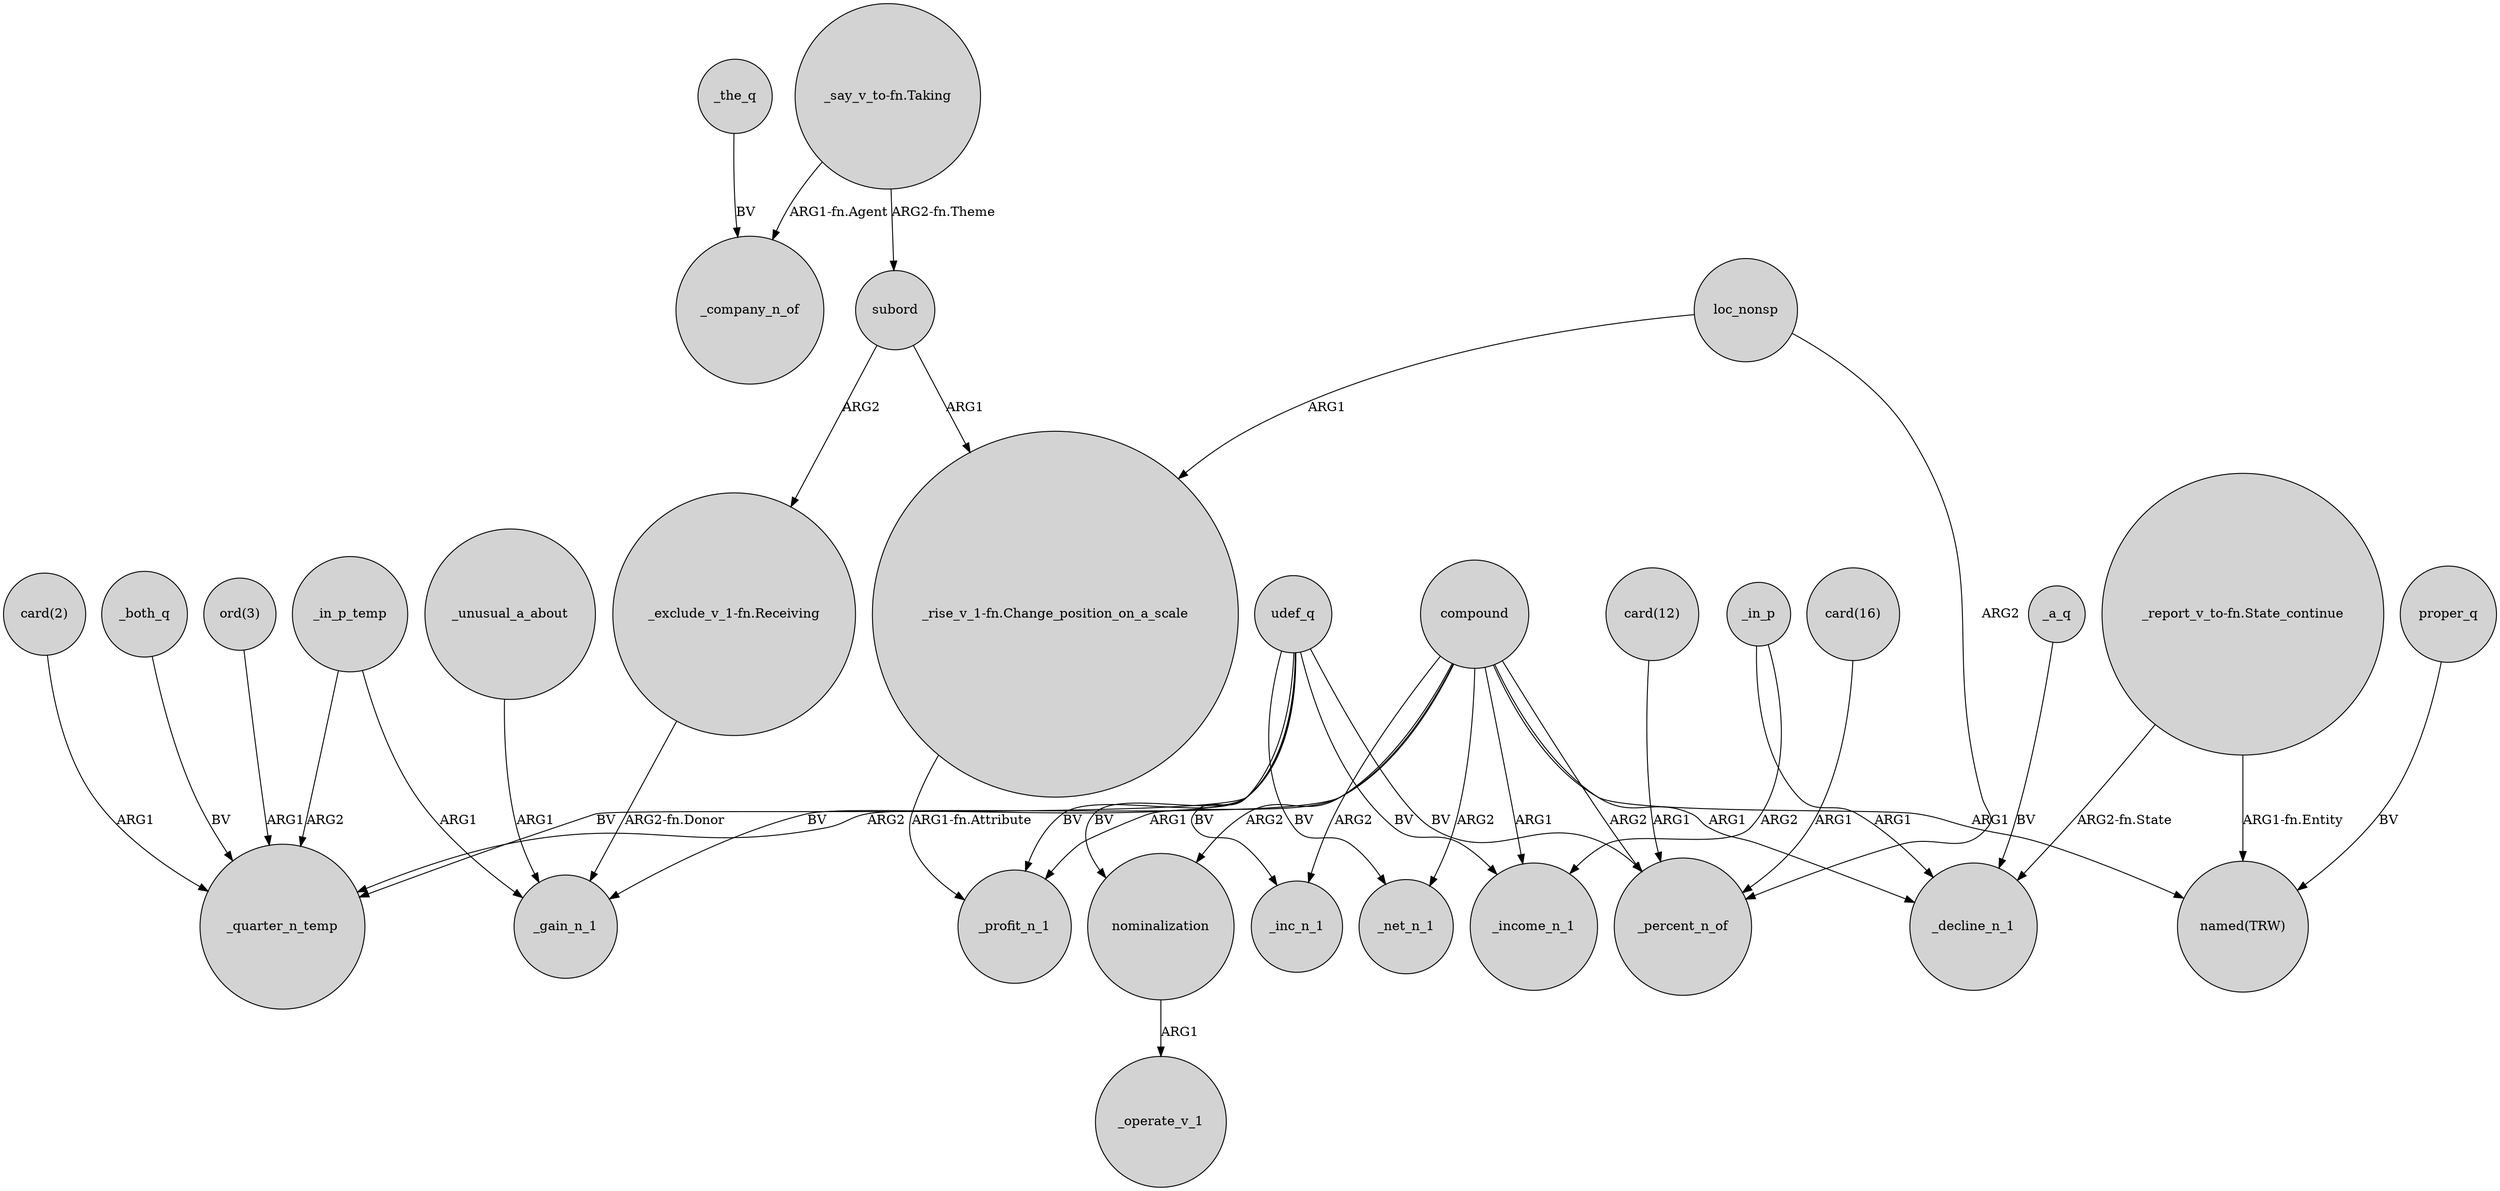 digraph {
	node [shape=circle style=filled]
	"_rise_v_1-fn.Change_position_on_a_scale" -> _profit_n_1 [label="ARG1-fn.Attribute"]
	_in_p_temp -> _quarter_n_temp [label=ARG2]
	proper_q -> "named(TRW)" [label=BV]
	compound -> _net_n_1 [label=ARG2]
	"ord(3)" -> _quarter_n_temp [label=ARG1]
	"_report_v_to-fn.State_continue" -> _decline_n_1 [label="ARG2-fn.State"]
	"_say_v_to-fn.Taking" -> subord [label="ARG2-fn.Theme"]
	udef_q -> _income_n_1 [label=BV]
	_in_p -> _income_n_1 [label=ARG2]
	_in_p_temp -> _gain_n_1 [label=ARG1]
	loc_nonsp -> "_rise_v_1-fn.Change_position_on_a_scale" [label=ARG1]
	udef_q -> nominalization [label=BV]
	nominalization -> _operate_v_1 [label=ARG1]
	"_say_v_to-fn.Taking" -> _company_n_of [label="ARG1-fn.Agent"]
	udef_q -> _profit_n_1 [label=BV]
	_both_q -> _quarter_n_temp [label=BV]
	_a_q -> _decline_n_1 [label=BV]
	_in_p -> _decline_n_1 [label=ARG1]
	compound -> _decline_n_1 [label=ARG1]
	"_report_v_to-fn.State_continue" -> "named(TRW)" [label="ARG1-fn.Entity"]
	compound -> nominalization [label=ARG2]
	udef_q -> _inc_n_1 [label=BV]
	compound -> _inc_n_1 [label=ARG2]
	compound -> _income_n_1 [label=ARG1]
	compound -> _quarter_n_temp [label=ARG2]
	udef_q -> _percent_n_of [label=BV]
	udef_q -> _net_n_1 [label=BV]
	compound -> _percent_n_of [label=ARG2]
	compound -> _profit_n_1 [label=ARG1]
	"card(12)" -> _percent_n_of [label=ARG1]
	"card(2)" -> _quarter_n_temp [label=ARG1]
	subord -> "_exclude_v_1-fn.Receiving" [label=ARG2]
	"card(16)" -> _percent_n_of [label=ARG1]
	udef_q -> _quarter_n_temp [label=BV]
	subord -> "_rise_v_1-fn.Change_position_on_a_scale" [label=ARG1]
	"_exclude_v_1-fn.Receiving" -> _gain_n_1 [label="ARG2-fn.Donor"]
	_the_q -> _company_n_of [label=BV]
	_unusual_a_about -> _gain_n_1 [label=ARG1]
	compound -> "named(TRW)" [label=ARG1]
	udef_q -> _gain_n_1 [label=BV]
	loc_nonsp -> _percent_n_of [label=ARG2]
}

